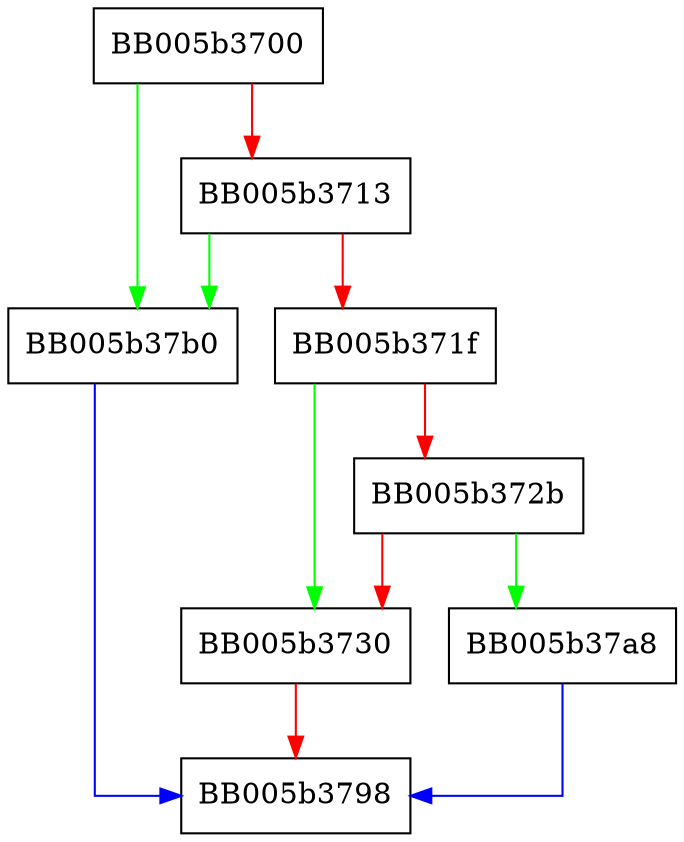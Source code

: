 digraph EVP_PKEY_CTX_set_dsa_paramgen_seed {
  node [shape="box"];
  graph [splines=ortho];
  BB005b3700 -> BB005b37b0 [color="green"];
  BB005b3700 -> BB005b3713 [color="red"];
  BB005b3713 -> BB005b37b0 [color="green"];
  BB005b3713 -> BB005b371f [color="red"];
  BB005b371f -> BB005b3730 [color="green"];
  BB005b371f -> BB005b372b [color="red"];
  BB005b372b -> BB005b37a8 [color="green"];
  BB005b372b -> BB005b3730 [color="red"];
  BB005b3730 -> BB005b3798 [color="red"];
  BB005b37a8 -> BB005b3798 [color="blue"];
  BB005b37b0 -> BB005b3798 [color="blue"];
}